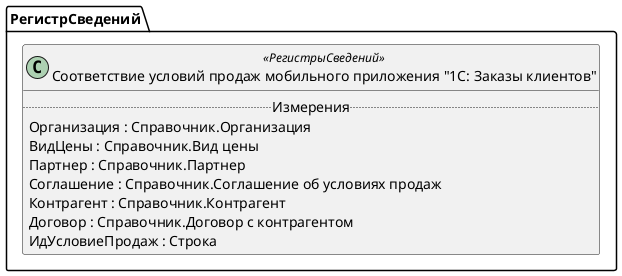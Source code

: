 ﻿@startuml СоответствиеУсловийПродажМобильногоПриложения1СЗаказы
'!include templates.wsd
'..\include templates.wsd
class РегистрСведений.СоответствиеУсловийПродажМобильногоПриложения1СЗаказы as "Соответствие условий продаж мобильного приложения "1С: Заказы клиентов"" <<РегистрыСведений>>
{
..Измерения..
Организация : Справочник.Организация
ВидЦены : Справочник.Вид цены
Партнер : Справочник.Партнер
Соглашение : Справочник.Соглашение об условиях продаж
Контрагент : Справочник.Контрагент
Договор : Справочник.Договор с контрагентом
ИдУсловиеПродаж : Строка
}
@enduml
